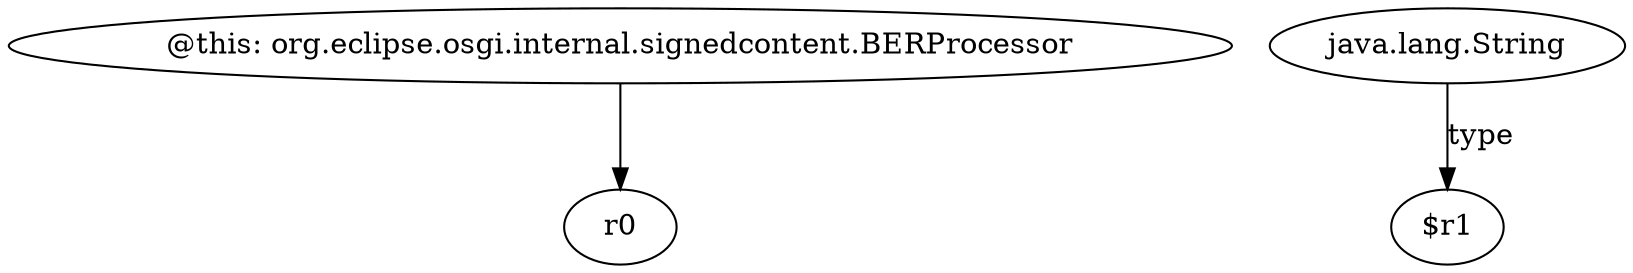 digraph g {
0[label="@this: org.eclipse.osgi.internal.signedcontent.BERProcessor"]
1[label="r0"]
0->1[label=""]
2[label="java.lang.String"]
3[label="$r1"]
2->3[label="type"]
}